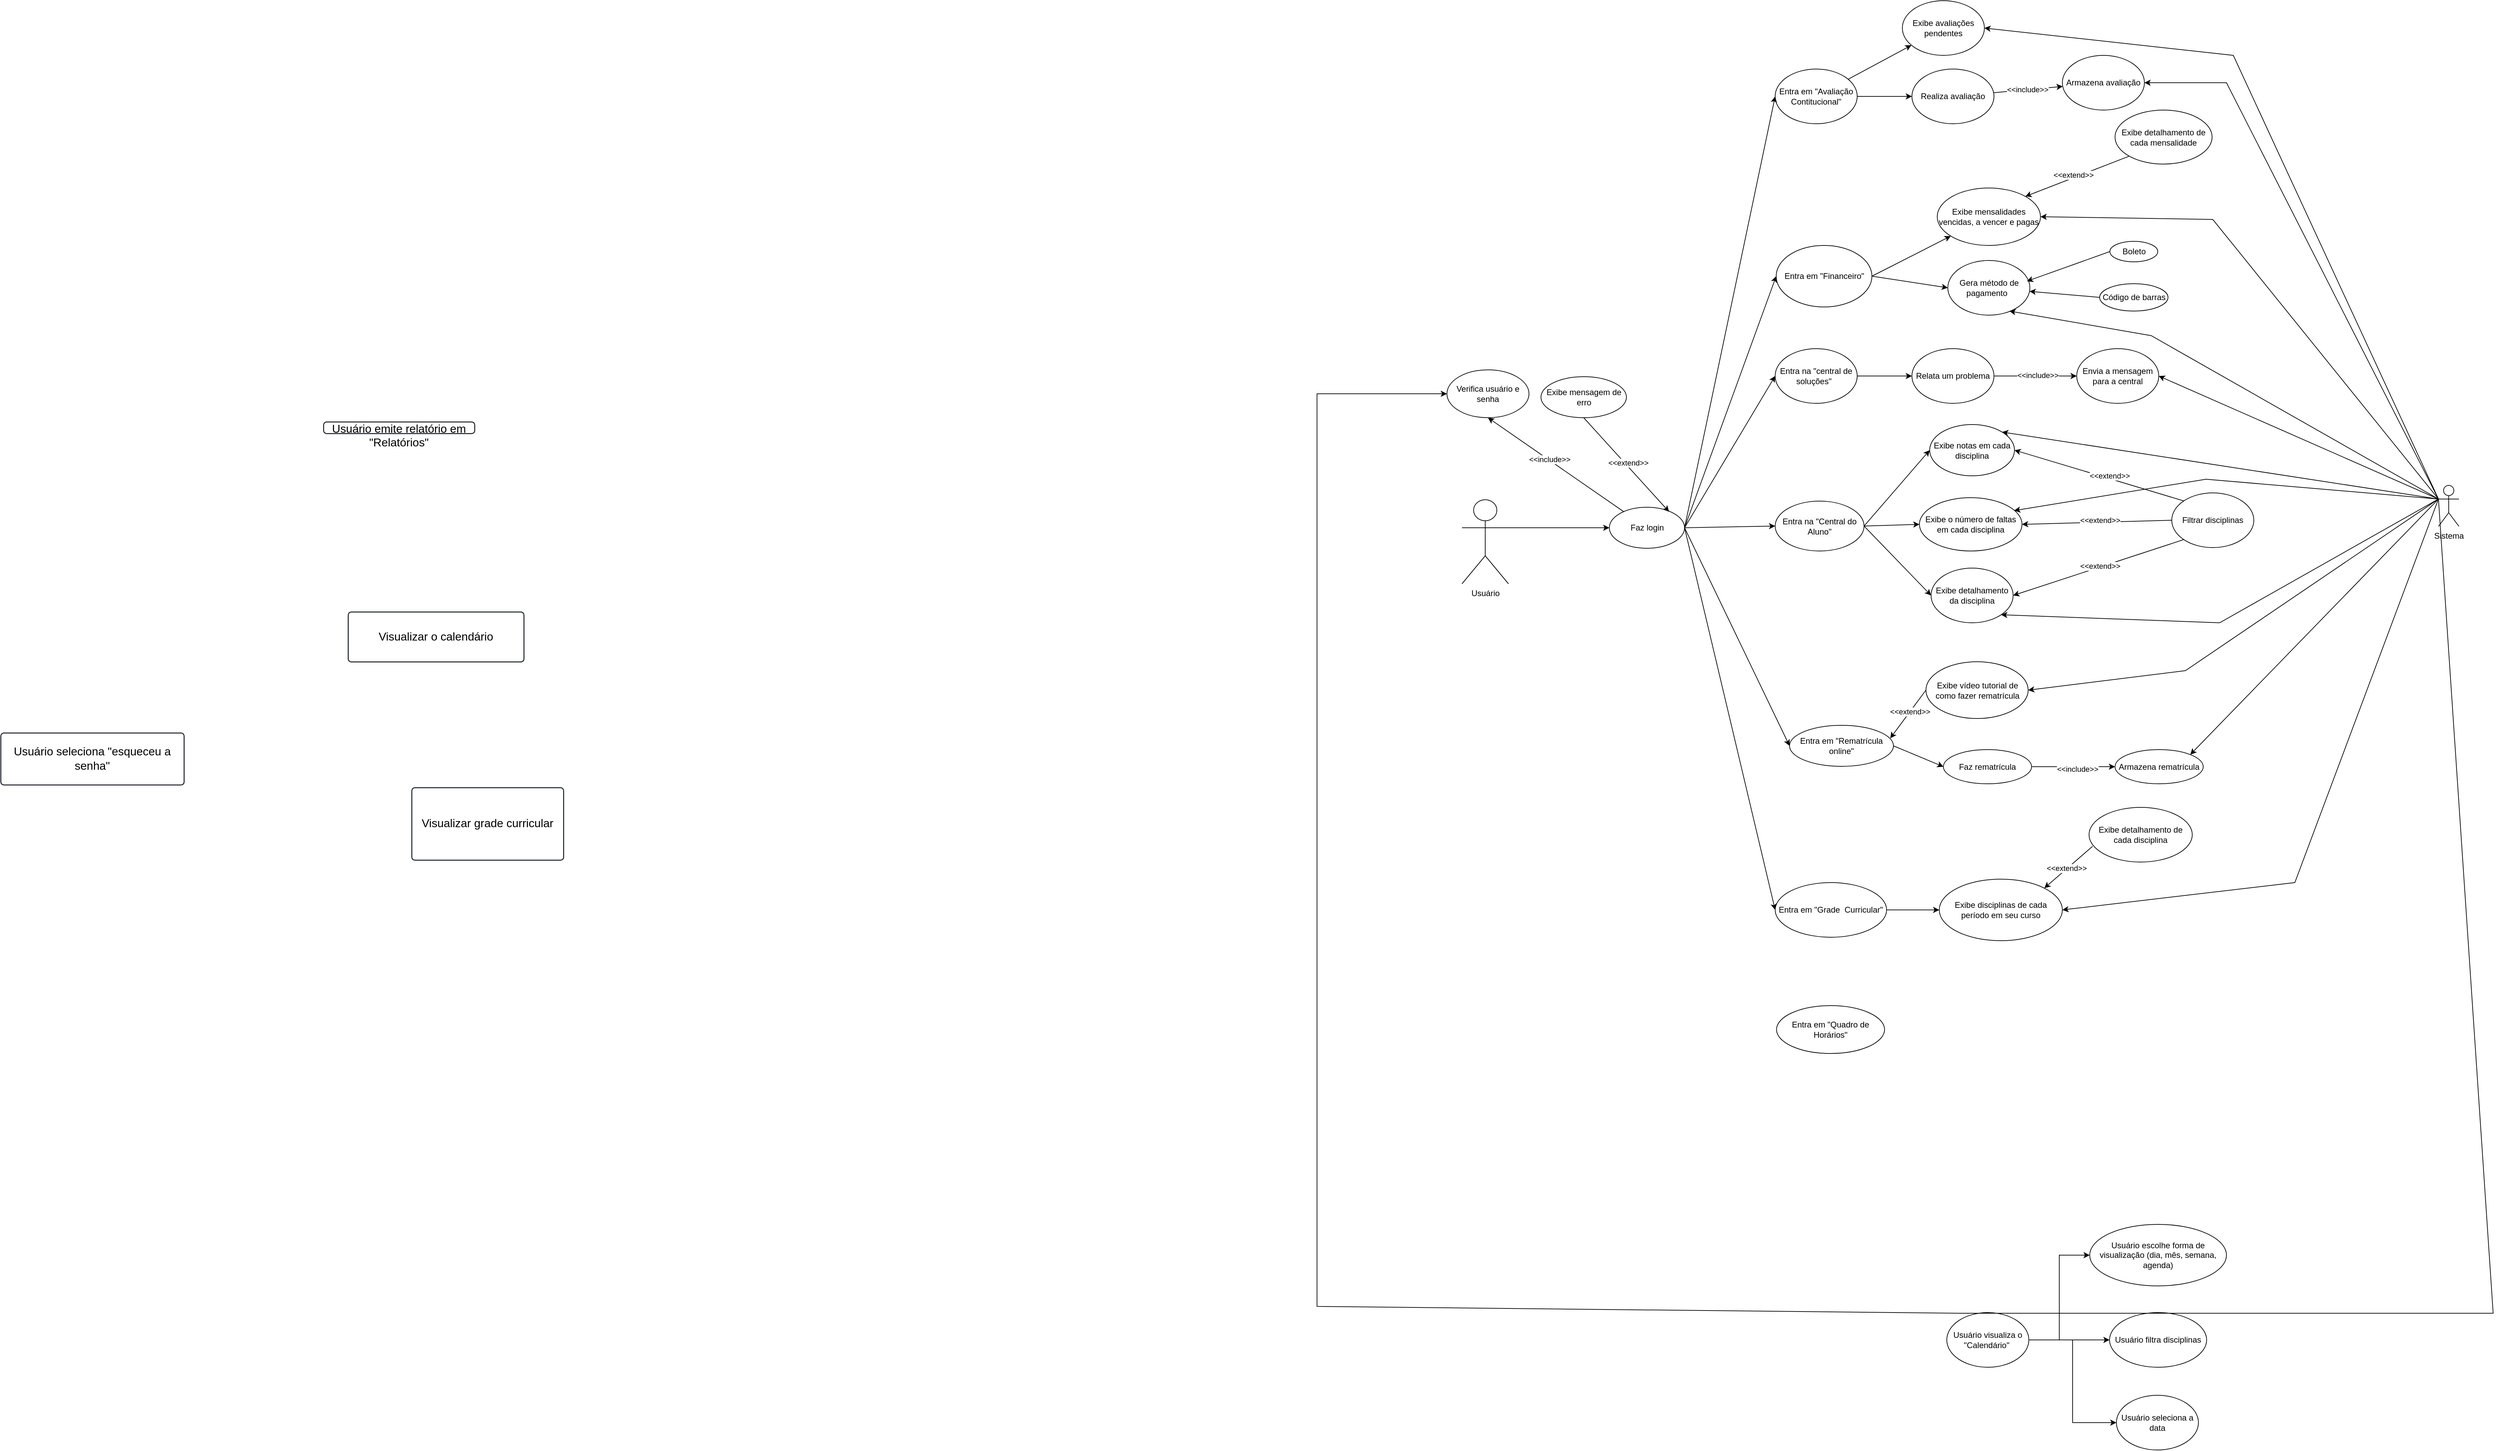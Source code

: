 <mxfile version="24.7.17">
  <diagram name="Página-1" id="IIgTtOmfX2RyDvhCvTBE">
    <mxGraphModel dx="1318" dy="1869" grid="1" gridSize="10" guides="1" tooltips="1" connect="1" arrows="1" fold="1" page="1" pageScale="1" pageWidth="827" pageHeight="1169" math="0" shadow="0">
      <root>
        <mxCell id="0" />
        <mxCell id="1" parent="0" />
        <mxCell id="e5OpwMNv2B2QkPRnAw4D-1" value="" style="html=1;overflow=block;blockSpacing=1;whiteSpace=wrap;ellipse;container=1;pointerEvents=0;collapsible=0;recursiveResize=0;fontSize=13;spacing=0;strokeColor=#unset;fillOpacity=0;rounded=1;absoluteArcSize=1;arcSize=9;fillColor=#000000;strokeWidth=NaN;lucidId=Y.~frDhy4yKe;" parent="1" vertex="1">
          <mxGeometry x="1080" y="-67" width="314" height="140" as="geometry" />
        </mxCell>
        <mxCell id="e5OpwMNv2B2QkPRnAw4D-2" value="" style="html=1;overflow=block;blockSpacing=1;whiteSpace=wrap;ellipse;container=1;pointerEvents=0;collapsible=0;recursiveResize=0;fontSize=13;spacing=0;strokeColor=#unset;fillOpacity=0;rounded=1;absoluteArcSize=1;arcSize=9;fillColor=#000000;strokeWidth=NaN;lucidId=Q~~ft_3wy2R-;" parent="1" vertex="1">
          <mxGeometry x="270" y="-23" width="284" height="103" as="geometry" />
        </mxCell>
        <mxCell id="e5OpwMNv2B2QkPRnAw4D-3" value="" style="html=1;overflow=block;blockSpacing=1;whiteSpace=wrap;ellipse;container=1;pointerEvents=0;collapsible=0;recursiveResize=0;fontSize=13;spacing=0;strokeColor=#unset;fillOpacity=0;rounded=1;absoluteArcSize=1;arcSize=9;fillColor=#000000;strokeWidth=NaN;lucidId=Eaag7vFq_rkK;" parent="1" vertex="1">
          <mxGeometry x="240" y="112" width="358" height="141" as="geometry" />
        </mxCell>
        <mxCell id="e5OpwMNv2B2QkPRnAw4D-4" value="" style="html=1;overflow=block;blockSpacing=1;whiteSpace=wrap;ellipse;container=1;pointerEvents=0;collapsible=0;recursiveResize=0;fontSize=13;spacing=0;strokeColor=#unset;fillOpacity=0;rounded=1;absoluteArcSize=1;arcSize=9;fillColor=#000000;strokeWidth=NaN;lucidId=mcageydQGY9z;" parent="1" vertex="1">
          <mxGeometry x="750" y="-68" width="343" height="142" as="geometry" />
        </mxCell>
        <mxCell id="e5OpwMNv2B2QkPRnAw4D-5" value="" style="html=1;overflow=block;blockSpacing=1;whiteSpace=wrap;ellipse;container=1;pointerEvents=0;collapsible=0;recursiveResize=0;fontSize=13;spacing=0;strokeColor=#unset;fillOpacity=0;rounded=1;absoluteArcSize=1;arcSize=9;fillColor=#000000;strokeWidth=NaN;lucidId=ddagG1QzPClm;" parent="1" vertex="1">
          <mxGeometry x="2115" y="154" width="296" height="133" as="geometry" />
        </mxCell>
        <mxCell id="e5OpwMNv2B2QkPRnAw4D-6" value="" style="html=1;overflow=block;blockSpacing=1;whiteSpace=wrap;ellipse;container=1;pointerEvents=0;collapsible=0;recursiveResize=0;fontSize=13;spacing=0;strokeColor=#unset;fillOpacity=0;rounded=1;absoluteArcSize=1;arcSize=9;fillColor=#000000;strokeWidth=NaN;lucidId=NdagpB1rLRM-;" parent="1" vertex="1">
          <mxGeometry x="2385" y="336" width="341" height="143" as="geometry" />
        </mxCell>
        <mxCell id="e5OpwMNv2B2QkPRnAw4D-7" value="" style="html=1;overflow=block;blockSpacing=1;whiteSpace=wrap;ellipse;container=1;pointerEvents=0;collapsible=0;recursiveResize=0;fontSize=13;spacing=0;strokeColor=#unset;fillOpacity=0;rounded=1;absoluteArcSize=1;arcSize=9;fillColor=#000000;strokeWidth=NaN;lucidId=jeagK1TZLon7;" parent="1" vertex="1">
          <mxGeometry x="3121" y="754" width="289" height="143" as="geometry" />
        </mxCell>
        <mxCell id="e5OpwMNv2B2QkPRnAw4D-8" value="" style="html=1;overflow=block;blockSpacing=1;whiteSpace=wrap;ellipse;container=1;pointerEvents=0;collapsible=0;recursiveResize=0;fontSize=13;spacing=0;strokeColor=#unset;fillOpacity=0;rounded=1;absoluteArcSize=1;arcSize=9;fillColor=#000000;strokeWidth=NaN;lucidId=RfagXSF.b_IG;" parent="1" vertex="1">
          <mxGeometry x="3355" y="-370" width="399" height="346" as="geometry" />
        </mxCell>
        <mxCell id="pFzV8TrJ0-phds0PxiRI-44" value="Envia a mensagem para a central" style="ellipse;whiteSpace=wrap;html=1;" vertex="1" parent="e5OpwMNv2B2QkPRnAw4D-8">
          <mxGeometry x="-34" y="-21" width="120" height="80" as="geometry" />
        </mxCell>
        <mxCell id="e5OpwMNv2B2QkPRnAw4D-9" value="" style="html=1;overflow=block;blockSpacing=1;whiteSpace=wrap;ellipse;container=1;pointerEvents=0;collapsible=0;recursiveResize=0;fontSize=13;spacing=0;strokeColor=#unset;fillOpacity=0;rounded=1;absoluteArcSize=1;arcSize=9;fillColor=#000000;strokeWidth=NaN;lucidId=-nagajI_LvL3;" parent="1" vertex="1">
          <mxGeometry x="2901" y="-444" width="299" height="523" as="geometry" />
        </mxCell>
        <mxCell id="pFzV8TrJ0-phds0PxiRI-43" value="" style="edgeStyle=none;rounded=0;orthogonalLoop=1;jettySize=auto;html=1;" edge="1" parent="e5OpwMNv2B2QkPRnAw4D-9" source="pFzV8TrJ0-phds0PxiRI-40" target="pFzV8TrJ0-phds0PxiRI-42">
          <mxGeometry relative="1" as="geometry" />
        </mxCell>
        <mxCell id="pFzV8TrJ0-phds0PxiRI-40" value="Entra na &quot;central de soluções&quot;&amp;nbsp;&amp;nbsp;" style="ellipse;whiteSpace=wrap;html=1;" vertex="1" parent="e5OpwMNv2B2QkPRnAw4D-9">
          <mxGeometry x="-21" y="53" width="120" height="80" as="geometry" />
        </mxCell>
        <mxCell id="pFzV8TrJ0-phds0PxiRI-42" value="Relata um problema" style="ellipse;whiteSpace=wrap;html=1;" vertex="1" parent="e5OpwMNv2B2QkPRnAw4D-9">
          <mxGeometry x="179" y="53" width="120" height="80" as="geometry" />
        </mxCell>
        <mxCell id="e5OpwMNv2B2QkPRnAw4D-10" value="" style="html=1;overflow=block;blockSpacing=1;whiteSpace=wrap;ellipse;container=1;pointerEvents=0;collapsible=0;recursiveResize=0;fontSize=13;spacing=0;strokeColor=#unset;fillOpacity=0;rounded=1;absoluteArcSize=1;arcSize=9;fillColor=#000000;strokeWidth=NaN;lucidId=WpagX4FR4gD3;" parent="1" vertex="1">
          <mxGeometry x="2891" y="-609" width="563.5" height="698" as="geometry" />
        </mxCell>
        <mxCell id="pFzV8TrJ0-phds0PxiRI-28" value="Exibe detalhamento da disciplina" style="ellipse;whiteSpace=wrap;html=1;" vertex="1" parent="e5OpwMNv2B2QkPRnAw4D-10">
          <mxGeometry x="217" y="539" width="120" height="80" as="geometry" />
        </mxCell>
        <mxCell id="pFzV8TrJ0-phds0PxiRI-20" value="&lt;span style=&quot;color: rgb(0, 0, 0); font-family: Helvetica; font-style: normal; font-variant-ligatures: normal; font-variant-caps: normal; font-weight: 400; letter-spacing: normal; orphans: 2; text-align: center; text-indent: 0px; text-transform: none; widows: 2; word-spacing: 0px; -webkit-text-stroke-width: 0px; white-space: normal; background-color: rgb(251, 251, 251); text-decoration-thickness: initial; text-decoration-style: initial; text-decoration-color: initial; float: none; display: inline !important;&quot;&gt;&lt;font style=&quot;font-size: 12px;&quot;&gt;Exibe notas em cada disciplina&lt;/font&gt;&lt;/span&gt;" style="ellipse;whiteSpace=wrap;html=1;" vertex="1" parent="e5OpwMNv2B2QkPRnAw4D-10">
          <mxGeometry x="215" y="329" width="124" height="75" as="geometry" />
        </mxCell>
        <mxCell id="pFzV8TrJ0-phds0PxiRI-55" value="" style="edgeStyle=none;rounded=0;orthogonalLoop=1;jettySize=auto;html=1;exitX=1;exitY=0.5;exitDx=0;exitDy=0;" edge="1" parent="e5OpwMNv2B2QkPRnAw4D-10" source="pFzV8TrJ0-phds0PxiRI-52" target="pFzV8TrJ0-phds0PxiRI-54">
          <mxGeometry relative="1" as="geometry" />
        </mxCell>
        <mxCell id="pFzV8TrJ0-phds0PxiRI-78" style="edgeStyle=none;rounded=0;orthogonalLoop=1;jettySize=auto;html=1;exitX=1;exitY=0.5;exitDx=0;exitDy=0;entryX=0;entryY=0.5;entryDx=0;entryDy=0;" edge="1" parent="e5OpwMNv2B2QkPRnAw4D-10" source="pFzV8TrJ0-phds0PxiRI-52" target="pFzV8TrJ0-phds0PxiRI-62">
          <mxGeometry relative="1" as="geometry" />
        </mxCell>
        <mxCell id="pFzV8TrJ0-phds0PxiRI-52" value="Entra em &quot;Financeiro&quot;" style="ellipse;whiteSpace=wrap;html=1;" vertex="1" parent="e5OpwMNv2B2QkPRnAw4D-10">
          <mxGeometry x="-9.5" y="67" width="140" height="90" as="geometry" />
        </mxCell>
        <mxCell id="pFzV8TrJ0-phds0PxiRI-54" value="&lt;font style=&quot;font-size: 12px;&quot;&gt;Exibe mensalidades vencidas, a vencer e pagas&lt;/font&gt;" style="ellipse;whiteSpace=wrap;html=1;" vertex="1" parent="e5OpwMNv2B2QkPRnAw4D-10">
          <mxGeometry x="226" y="-17" width="151" height="84" as="geometry" />
        </mxCell>
        <mxCell id="pFzV8TrJ0-phds0PxiRI-62" value="Gera método de pagamento&amp;nbsp;&amp;nbsp;" style="ellipse;whiteSpace=wrap;html=1;" vertex="1" parent="e5OpwMNv2B2QkPRnAw4D-10">
          <mxGeometry x="241.5" y="89" width="120" height="80" as="geometry" />
        </mxCell>
        <mxCell id="pFzV8TrJ0-phds0PxiRI-66" value="Boleto" style="ellipse;whiteSpace=wrap;html=1;" vertex="1" parent="e5OpwMNv2B2QkPRnAw4D-10">
          <mxGeometry x="478.5" y="61" width="70" height="30" as="geometry" />
        </mxCell>
        <mxCell id="pFzV8TrJ0-phds0PxiRI-67" value="Código de barras" style="ellipse;whiteSpace=wrap;html=1;" vertex="1" parent="e5OpwMNv2B2QkPRnAw4D-10">
          <mxGeometry x="463.5" y="123" width="100" height="40" as="geometry" />
        </mxCell>
        <mxCell id="pFzV8TrJ0-phds0PxiRI-68" style="edgeStyle=none;rounded=0;orthogonalLoop=1;jettySize=auto;html=1;exitX=0;exitY=0.5;exitDx=0;exitDy=0;entryX=0.964;entryY=0.379;entryDx=0;entryDy=0;entryPerimeter=0;" edge="1" parent="e5OpwMNv2B2QkPRnAw4D-10" source="pFzV8TrJ0-phds0PxiRI-66" target="pFzV8TrJ0-phds0PxiRI-62">
          <mxGeometry relative="1" as="geometry" />
        </mxCell>
        <mxCell id="pFzV8TrJ0-phds0PxiRI-70" style="edgeStyle=none;rounded=0;orthogonalLoop=1;jettySize=auto;html=1;exitX=0;exitY=0.5;exitDx=0;exitDy=0;" edge="1" parent="e5OpwMNv2B2QkPRnAw4D-10" source="pFzV8TrJ0-phds0PxiRI-67" target="pFzV8TrJ0-phds0PxiRI-62">
          <mxGeometry relative="1" as="geometry" />
        </mxCell>
        <mxCell id="e5OpwMNv2B2QkPRnAw4D-11" value="" style="html=1;overflow=block;blockSpacing=1;whiteSpace=wrap;ellipse;container=1;pointerEvents=0;collapsible=0;recursiveResize=0;fontSize=13;spacing=0;strokeColor=#unset;fillOpacity=0;rounded=1;absoluteArcSize=1;arcSize=9;fillColor=#000000;strokeWidth=NaN;lucidId=PqagYd1Hs4T0;" parent="1" vertex="1">
          <mxGeometry x="2116" y="-615" width="294" height="116" as="geometry" />
        </mxCell>
        <mxCell id="e5OpwMNv2B2QkPRnAw4D-12" value="" style="html=1;overflow=block;blockSpacing=1;whiteSpace=wrap;ellipse;container=1;pointerEvents=0;collapsible=0;recursiveResize=0;fontSize=13;spacing=0;strokeColor=#unset;fillOpacity=0;rounded=1;absoluteArcSize=1;arcSize=9;fillColor=#000000;strokeWidth=NaN;lucidId=uragK32LG8al;" parent="1" vertex="1">
          <mxGeometry x="720" y="-338" width="294" height="133" as="geometry" />
        </mxCell>
        <mxCell id="e5OpwMNv2B2QkPRnAw4D-15" value="" style="html=1;overflow=block;blockSpacing=1;whiteSpace=wrap;ellipse;container=1;pointerEvents=0;collapsible=0;recursiveResize=0;fontSize=13;spacing=0;strokeColor=#unset;fillOpacity=0;rounded=1;absoluteArcSize=1;arcSize=9;fillColor=#000000;strokeWidth=NaN;lucidId=ROag3yyd6gWR;" parent="1" vertex="1">
          <mxGeometry x="3475" y="-626" width="240" height="128" as="geometry" />
        </mxCell>
        <mxCell id="e5OpwMNv2B2QkPRnAw4D-17" value="" style="html=1;overflow=block;blockSpacing=1;whiteSpace=wrap;ellipse;container=1;pointerEvents=0;collapsible=0;recursiveResize=0;fontSize=13;spacing=0;strokeColor=#unset;fillOpacity=0;rounded=1;absoluteArcSize=1;arcSize=9;fillColor=#000000;strokeWidth=NaN;lucidId=KSagWHLwqx-Q;" parent="1" vertex="1">
          <mxGeometry x="4099" y="-630" width="296" height="132" as="geometry" />
        </mxCell>
        <mxCell id="e5OpwMNv2B2QkPRnAw4D-18" value="" style="html=1;overflow=block;blockSpacing=1;whiteSpace=wrap;ellipse;container=1;pointerEvents=0;collapsible=0;recursiveResize=0;fontSize=13;spacing=0;strokeColor=#unset;fillOpacity=0;rounded=1;absoluteArcSize=1;arcSize=9;fillColor=#000000;strokeWidth=NaN;lucidId=S.agqyD3YTH9;" parent="1" vertex="1">
          <mxGeometry x="4179" y="-159" width="432" height="250" as="geometry" />
        </mxCell>
        <mxCell id="e5OpwMNv2B2QkPRnAw4D-19" value="" style="html=1;overflow=block;blockSpacing=1;whiteSpace=wrap;ellipse;container=1;pointerEvents=0;collapsible=0;recursiveResize=0;fontSize=13;spacing=0;strokeColor=#unset;fillOpacity=0;rounded=1;absoluteArcSize=1;arcSize=9;fillColor=#000000;strokeWidth=NaN;lucidId=fabg-TmvuDj1;" parent="1" vertex="1">
          <mxGeometry x="2901" y="-217" width="450" height="153" as="geometry" />
        </mxCell>
        <mxCell id="pFzV8TrJ0-phds0PxiRI-21" value="&lt;span style=&quot;color: rgb(0, 0, 0); font-family: Helvetica; font-style: normal; font-variant-ligatures: normal; font-variant-caps: normal; font-weight: 400; letter-spacing: normal; orphans: 2; text-align: center; text-indent: 0px; text-transform: none; widows: 2; word-spacing: 0px; -webkit-text-stroke-width: 0px; white-space: normal; background-color: rgb(251, 251, 251); text-decoration-thickness: initial; text-decoration-style: initial; text-decoration-color: initial; float: none; display: inline !important;&quot;&gt;&lt;font style=&quot;font-size: 12px;&quot;&gt;Exibe o número de faltas em cada disciplina&lt;/font&gt;&lt;/span&gt;" style="ellipse;whiteSpace=wrap;html=1;" vertex="1" parent="e5OpwMNv2B2QkPRnAw4D-19">
          <mxGeometry x="190" y="44" width="150" height="78" as="geometry" />
        </mxCell>
        <mxCell id="e5OpwMNv2B2QkPRnAw4D-29" value="Usuário seleciona &quot;esqueceu a senha&quot;" style="html=1;overflow=block;blockSpacing=1;whiteSpace=wrap;fontSize=16.7;spacing=0;strokeColor=#282c33;strokeOpacity=100;fillOpacity=100;rounded=1;absoluteArcSize=1;arcSize=9;fillColor=#ffffff;strokeWidth=1.5;lucidId=Gaag.V0q0CBY;" parent="1" vertex="1">
          <mxGeometry x="285" y="171" width="268" height="76" as="geometry" />
        </mxCell>
        <mxCell id="e5OpwMNv2B2QkPRnAw4D-30" value="Visualizar o calendário" style="html=1;overflow=block;blockSpacing=1;whiteSpace=wrap;fontSize=16.7;spacing=0;strokeColor=#282c33;strokeOpacity=100;fillOpacity=100;rounded=1;absoluteArcSize=1;arcSize=9;fillColor=#ffffff;strokeWidth=1.5;lucidId=ncag5nSuH~FQ;" parent="1" vertex="1">
          <mxGeometry x="793" y="-6" width="257" height="73" as="geometry" />
        </mxCell>
        <mxCell id="e5OpwMNv2B2QkPRnAw4D-31" value="Visualizar grade curricular" style="html=1;overflow=block;blockSpacing=1;whiteSpace=wrap;fontSize=16.7;spacing=0;strokeColor=#282c33;strokeOpacity=100;fillOpacity=100;rounded=1;absoluteArcSize=1;arcSize=9;fillColor=#ffffff;strokeWidth=1.5;lucidId=edagFw2vyw.m;" parent="1" vertex="1">
          <mxGeometry x="886" y="251" width="222" height="106" as="geometry" />
        </mxCell>
        <mxCell id="e5OpwMNv2B2QkPRnAw4D-41" value="Usuário emite relatório em &quot;Relatórios&quot;" style="html=1;overflow=block;blockSpacing=1;whiteSpace=wrap;fontSize=16.7;spacing=0;strokeColor=#282c33;strokeOpacity=100;fillOpacity=100;rounded=1;absoluteArcSize=1;arcSize=9;fillColor=#ffffff;strokeWidth=1.5;lucidId=wragig0bG9mm;" parent="1" vertex="1">
          <mxGeometry x="757" y="-284" width="221" height="17" as="geometry" />
        </mxCell>
        <mxCell id="pFzV8TrJ0-phds0PxiRI-87" style="edgeStyle=none;rounded=0;orthogonalLoop=1;jettySize=auto;html=1;exitX=0;exitY=0.5;exitDx=0;exitDy=0;entryX=0.969;entryY=0.316;entryDx=0;entryDy=0;entryPerimeter=0;" edge="1" parent="1" source="e5OpwMNv2B2QkPRnAw4D-50" target="pFzV8TrJ0-phds0PxiRI-88">
          <mxGeometry relative="1" as="geometry">
            <mxPoint x="3000" y="194.5" as="targetPoint" />
          </mxGeometry>
        </mxCell>
        <mxCell id="pFzV8TrJ0-phds0PxiRI-90" value="&amp;lt;&amp;lt;extend&amp;gt;&amp;gt;" style="edgeLabel;html=1;align=center;verticalAlign=middle;resizable=0;points=[];" vertex="1" connectable="0" parent="pFzV8TrJ0-phds0PxiRI-87">
          <mxGeometry x="-0.1" relative="1" as="geometry">
            <mxPoint as="offset" />
          </mxGeometry>
        </mxCell>
        <mxCell id="e5OpwMNv2B2QkPRnAw4D-50" value="Exibe vídeo tutorial de como fazer rematrícula" style="ellipse;whiteSpace=wrap;html=1;" parent="1" vertex="1">
          <mxGeometry x="3100.5" y="67" width="149.5" height="83" as="geometry" />
        </mxCell>
        <mxCell id="pFzV8TrJ0-phds0PxiRI-94" value="" style="edgeStyle=none;rounded=0;orthogonalLoop=1;jettySize=auto;html=1;" edge="1" parent="1" source="e5OpwMNv2B2QkPRnAw4D-51" target="pFzV8TrJ0-phds0PxiRI-93">
          <mxGeometry relative="1" as="geometry" />
        </mxCell>
        <mxCell id="pFzV8TrJ0-phds0PxiRI-95" value="&amp;lt;&amp;lt;include&amp;gt;&amp;gt;" style="edgeLabel;html=1;align=center;verticalAlign=middle;resizable=0;points=[];" vertex="1" connectable="0" parent="pFzV8TrJ0-phds0PxiRI-94">
          <mxGeometry x="0.092" y="-3" relative="1" as="geometry">
            <mxPoint as="offset" />
          </mxGeometry>
        </mxCell>
        <mxCell id="e5OpwMNv2B2QkPRnAw4D-51" value="Faz rematrícula" style="ellipse;whiteSpace=wrap;html=1;" parent="1" vertex="1">
          <mxGeometry x="3126" y="195.5" width="129" height="50" as="geometry" />
        </mxCell>
        <mxCell id="pFzV8TrJ0-phds0PxiRI-2" style="edgeStyle=orthogonalEdgeStyle;rounded=0;orthogonalLoop=1;jettySize=auto;html=1;exitX=1;exitY=0.333;exitDx=0;exitDy=0;exitPerimeter=0;entryX=0;entryY=0.5;entryDx=0;entryDy=0;" edge="1" parent="1" source="e5OpwMNv2B2QkPRnAw4D-53" target="Pc4sicpr5zxXTXYjzxv1-1">
          <mxGeometry relative="1" as="geometry" />
        </mxCell>
        <mxCell id="e5OpwMNv2B2QkPRnAw4D-53" value="Usuário" style="shape=umlActor;verticalLabelPosition=bottom;verticalAlign=top;html=1;outlineConnect=0;" parent="1" vertex="1">
          <mxGeometry x="2422" y="-170" width="68" height="123" as="geometry" />
        </mxCell>
        <mxCell id="e5OpwMNv2B2QkPRnAw4D-54" style="edgeStyle=orthogonalEdgeStyle;rounded=0;orthogonalLoop=1;jettySize=auto;html=1;exitX=1;exitY=0.5;exitDx=0;exitDy=0;entryX=0;entryY=0.5;entryDx=0;entryDy=0;" parent="1" source="e5OpwMNv2B2QkPRnAw4D-57" target="e5OpwMNv2B2QkPRnAw4D-58" edge="1">
          <mxGeometry relative="1" as="geometry" />
        </mxCell>
        <mxCell id="e5OpwMNv2B2QkPRnAw4D-55" style="edgeStyle=orthogonalEdgeStyle;rounded=0;orthogonalLoop=1;jettySize=auto;html=1;exitX=1;exitY=0.5;exitDx=0;exitDy=0;entryX=0;entryY=0.5;entryDx=0;entryDy=0;" parent="1" source="e5OpwMNv2B2QkPRnAw4D-57" target="e5OpwMNv2B2QkPRnAw4D-59" edge="1">
          <mxGeometry relative="1" as="geometry" />
        </mxCell>
        <mxCell id="e5OpwMNv2B2QkPRnAw4D-56" style="edgeStyle=orthogonalEdgeStyle;rounded=0;orthogonalLoop=1;jettySize=auto;html=1;exitX=1;exitY=0.5;exitDx=0;exitDy=0;entryX=0;entryY=0.5;entryDx=0;entryDy=0;" parent="1" source="e5OpwMNv2B2QkPRnAw4D-57" target="e5OpwMNv2B2QkPRnAw4D-60" edge="1">
          <mxGeometry relative="1" as="geometry" />
        </mxCell>
        <mxCell id="e5OpwMNv2B2QkPRnAw4D-57" value="Usuário visualiza o &quot;Calendário&quot;&amp;nbsp;" style="ellipse;whiteSpace=wrap;html=1;" parent="1" vertex="1">
          <mxGeometry x="3131" y="1019" width="120" height="80" as="geometry" />
        </mxCell>
        <mxCell id="e5OpwMNv2B2QkPRnAw4D-58" value="Usuário filtra disciplinas" style="ellipse;whiteSpace=wrap;html=1;" parent="1" vertex="1">
          <mxGeometry x="3369" y="1019" width="142" height="80" as="geometry" />
        </mxCell>
        <mxCell id="e5OpwMNv2B2QkPRnAw4D-59" value="Usuário seleciona a data" style="ellipse;whiteSpace=wrap;html=1;" parent="1" vertex="1">
          <mxGeometry x="3379" y="1140" width="120" height="80" as="geometry" />
        </mxCell>
        <mxCell id="e5OpwMNv2B2QkPRnAw4D-60" value="Usuário escolhe forma de visualização (dia, mês, semana, agenda)" style="ellipse;whiteSpace=wrap;html=1;" parent="1" vertex="1">
          <mxGeometry x="3340" y="890" width="200" height="90" as="geometry" />
        </mxCell>
        <mxCell id="e5OpwMNv2B2QkPRnAw4D-62" value="" style="html=1;overflow=block;blockSpacing=1;whiteSpace=wrap;ellipse;container=1;pointerEvents=0;collapsible=0;recursiveResize=0;fontSize=13;spacing=0;strokeColor=#unset;fillOpacity=0;rounded=1;absoluteArcSize=1;arcSize=9;fillColor=#000000;strokeWidth=NaN;lucidId=V_agjKaJFIL0;" parent="1" vertex="1">
          <mxGeometry x="4150" y="-335" width="285" height="122" as="geometry" />
        </mxCell>
        <mxCell id="e5OpwMNv2B2QkPRnAw4D-65" value="" style="html=1;overflow=block;blockSpacing=1;whiteSpace=wrap;ellipse;container=1;pointerEvents=0;collapsible=0;recursiveResize=0;fontSize=13;spacing=0;strokeColor=#unset;fillOpacity=0;rounded=1;absoluteArcSize=1;arcSize=9;fillColor=#000000;strokeWidth=NaN;lucidId=YeagIgFy~XO2;" parent="1" vertex="1">
          <mxGeometry x="3484" y="-184" width="352" height="177" as="geometry" />
        </mxCell>
        <mxCell id="pFzV8TrJ0-phds0PxiRI-27" value="Filtrar disciplinas" style="ellipse;whiteSpace=wrap;html=1;" vertex="1" parent="e5OpwMNv2B2QkPRnAw4D-65">
          <mxGeometry x="-24" y="4" width="120" height="80" as="geometry" />
        </mxCell>
        <mxCell id="pFzV8TrJ0-phds0PxiRI-98" style="edgeStyle=none;rounded=0;orthogonalLoop=1;jettySize=auto;html=1;exitX=1;exitY=0.5;exitDx=0;exitDy=0;entryX=0;entryY=0.5;entryDx=0;entryDy=0;" edge="1" parent="1" source="e5OpwMNv2B2QkPRnAw4D-76" target="e5OpwMNv2B2QkPRnAw4D-77">
          <mxGeometry relative="1" as="geometry" />
        </mxCell>
        <mxCell id="e5OpwMNv2B2QkPRnAw4D-76" value="&lt;font style=&quot;font-size: 12px;&quot;&gt;Entra em &quot;Grade&amp;nbsp; Curricular&quot;&lt;/font&gt;" style="ellipse;whiteSpace=wrap;html=1;" parent="1" vertex="1">
          <mxGeometry x="2880" y="390" width="163" height="80" as="geometry" />
        </mxCell>
        <mxCell id="e5OpwMNv2B2QkPRnAw4D-77" value="Exibe disciplinas de cada período em seu curso" style="ellipse;whiteSpace=wrap;html=1;" parent="1" vertex="1">
          <mxGeometry x="3120" y="385" width="180" height="90" as="geometry" />
        </mxCell>
        <mxCell id="pFzV8TrJ0-phds0PxiRI-99" style="edgeStyle=none;rounded=0;orthogonalLoop=1;jettySize=auto;html=1;exitX=0.035;exitY=0.711;exitDx=0;exitDy=0;entryX=1;entryY=0;entryDx=0;entryDy=0;exitPerimeter=0;" edge="1" parent="1" source="e5OpwMNv2B2QkPRnAw4D-78" target="e5OpwMNv2B2QkPRnAw4D-77">
          <mxGeometry relative="1" as="geometry" />
        </mxCell>
        <mxCell id="pFzV8TrJ0-phds0PxiRI-100" value="&amp;lt;&amp;lt;extend&amp;gt;&amp;gt;" style="edgeLabel;html=1;align=center;verticalAlign=middle;resizable=0;points=[];" vertex="1" connectable="0" parent="pFzV8TrJ0-phds0PxiRI-99">
          <mxGeometry x="0.078" y="-1" relative="1" as="geometry">
            <mxPoint as="offset" />
          </mxGeometry>
        </mxCell>
        <mxCell id="e5OpwMNv2B2QkPRnAw4D-78" value="Exibe detalhamento de cada disciplina" style="ellipse;whiteSpace=wrap;html=1;" parent="1" vertex="1">
          <mxGeometry x="3339" y="280" width="151" height="80" as="geometry" />
        </mxCell>
        <mxCell id="pFzV8TrJ0-phds0PxiRI-6" style="rounded=0;orthogonalLoop=1;jettySize=auto;html=1;entryX=0.5;entryY=1;entryDx=0;entryDy=0;" edge="1" parent="1" source="Pc4sicpr5zxXTXYjzxv1-1" target="pFzV8TrJ0-phds0PxiRI-3">
          <mxGeometry relative="1" as="geometry" />
        </mxCell>
        <mxCell id="pFzV8TrJ0-phds0PxiRI-8" value="&amp;lt;&amp;lt;include&amp;gt;&amp;gt;" style="edgeLabel;html=1;align=center;verticalAlign=middle;resizable=0;points=[];" vertex="1" connectable="0" parent="pFzV8TrJ0-phds0PxiRI-6">
          <mxGeometry x="0.097" y="-1" relative="1" as="geometry">
            <mxPoint as="offset" />
          </mxGeometry>
        </mxCell>
        <mxCell id="pFzV8TrJ0-phds0PxiRI-19" style="edgeStyle=none;rounded=0;orthogonalLoop=1;jettySize=auto;html=1;exitX=1;exitY=0.5;exitDx=0;exitDy=0;entryX=0;entryY=0.5;entryDx=0;entryDy=0;" edge="1" parent="1" source="Pc4sicpr5zxXTXYjzxv1-1" target="pFzV8TrJ0-phds0PxiRI-17">
          <mxGeometry relative="1" as="geometry" />
        </mxCell>
        <mxCell id="pFzV8TrJ0-phds0PxiRI-41" style="edgeStyle=none;rounded=0;orthogonalLoop=1;jettySize=auto;html=1;exitX=1;exitY=0.5;exitDx=0;exitDy=0;entryX=0;entryY=0.5;entryDx=0;entryDy=0;" edge="1" parent="1" source="Pc4sicpr5zxXTXYjzxv1-1" target="pFzV8TrJ0-phds0PxiRI-40">
          <mxGeometry relative="1" as="geometry" />
        </mxCell>
        <mxCell id="pFzV8TrJ0-phds0PxiRI-53" style="edgeStyle=none;rounded=0;orthogonalLoop=1;jettySize=auto;html=1;exitX=1;exitY=0.5;exitDx=0;exitDy=0;entryX=0;entryY=0.5;entryDx=0;entryDy=0;" edge="1" parent="1" source="Pc4sicpr5zxXTXYjzxv1-1" target="pFzV8TrJ0-phds0PxiRI-52">
          <mxGeometry relative="1" as="geometry" />
        </mxCell>
        <mxCell id="pFzV8TrJ0-phds0PxiRI-92" style="edgeStyle=none;rounded=0;orthogonalLoop=1;jettySize=auto;html=1;exitX=1;exitY=0.5;exitDx=0;exitDy=0;entryX=0;entryY=0.5;entryDx=0;entryDy=0;" edge="1" parent="1" source="Pc4sicpr5zxXTXYjzxv1-1" target="pFzV8TrJ0-phds0PxiRI-88">
          <mxGeometry relative="1" as="geometry" />
        </mxCell>
        <mxCell id="pFzV8TrJ0-phds0PxiRI-102" style="edgeStyle=none;rounded=0;orthogonalLoop=1;jettySize=auto;html=1;exitX=1;exitY=0.5;exitDx=0;exitDy=0;entryX=0;entryY=0.5;entryDx=0;entryDy=0;" edge="1" parent="1" source="Pc4sicpr5zxXTXYjzxv1-1" target="e5OpwMNv2B2QkPRnAw4D-76">
          <mxGeometry relative="1" as="geometry" />
        </mxCell>
        <mxCell id="Pc4sicpr5zxXTXYjzxv1-1" value="Faz login" style="ellipse;whiteSpace=wrap;html=1;" parent="1" vertex="1">
          <mxGeometry x="2637.5" y="-159" width="110" height="60" as="geometry" />
        </mxCell>
        <mxCell id="pFzV8TrJ0-phds0PxiRI-3" value="Verifica usuário e senha" style="ellipse;whiteSpace=wrap;html=1;" vertex="1" parent="1">
          <mxGeometry x="2400" y="-360" width="120" height="70" as="geometry" />
        </mxCell>
        <mxCell id="pFzV8TrJ0-phds0PxiRI-11" value="Exibe mensagem de erro" style="ellipse;whiteSpace=wrap;html=1;" vertex="1" parent="1">
          <mxGeometry x="2537.5" y="-350" width="125" height="60" as="geometry" />
        </mxCell>
        <mxCell id="pFzV8TrJ0-phds0PxiRI-14" style="edgeStyle=none;rounded=0;orthogonalLoop=1;jettySize=auto;html=1;exitX=0.5;exitY=1;exitDx=0;exitDy=0;entryX=0.794;entryY=0.11;entryDx=0;entryDy=0;entryPerimeter=0;" edge="1" parent="1" source="pFzV8TrJ0-phds0PxiRI-11" target="Pc4sicpr5zxXTXYjzxv1-1">
          <mxGeometry relative="1" as="geometry" />
        </mxCell>
        <mxCell id="pFzV8TrJ0-phds0PxiRI-15" value="&amp;lt;&amp;lt;extend&amp;gt;&amp;gt;" style="edgeLabel;html=1;align=center;verticalAlign=middle;resizable=0;points=[];" vertex="1" connectable="0" parent="pFzV8TrJ0-phds0PxiRI-14">
          <mxGeometry x="-0.011" y="4" relative="1" as="geometry">
            <mxPoint as="offset" />
          </mxGeometry>
        </mxCell>
        <mxCell id="pFzV8TrJ0-phds0PxiRI-26" style="edgeStyle=none;rounded=0;orthogonalLoop=1;jettySize=auto;html=1;exitX=1;exitY=0.5;exitDx=0;exitDy=0;entryX=0;entryY=0.5;entryDx=0;entryDy=0;" edge="1" parent="1" source="pFzV8TrJ0-phds0PxiRI-17" target="pFzV8TrJ0-phds0PxiRI-21">
          <mxGeometry relative="1" as="geometry" />
        </mxCell>
        <mxCell id="pFzV8TrJ0-phds0PxiRI-61" style="edgeStyle=none;rounded=0;orthogonalLoop=1;jettySize=auto;html=1;exitX=1;exitY=0.5;exitDx=0;exitDy=0;entryX=0;entryY=0.5;entryDx=0;entryDy=0;" edge="1" parent="1" source="pFzV8TrJ0-phds0PxiRI-17" target="pFzV8TrJ0-phds0PxiRI-28">
          <mxGeometry relative="1" as="geometry" />
        </mxCell>
        <mxCell id="pFzV8TrJ0-phds0PxiRI-17" value="&lt;span style=&quot;color: rgb(0, 0, 0); font-family: Helvetica; font-style: normal; font-variant-ligatures: normal; font-variant-caps: normal; font-weight: 400; letter-spacing: normal; orphans: 2; text-align: center; text-indent: 0px; text-transform: none; widows: 2; word-spacing: 0px; -webkit-text-stroke-width: 0px; white-space: normal; background-color: rgb(251, 251, 251); text-decoration-thickness: initial; text-decoration-style: initial; text-decoration-color: initial; float: none; display: inline !important;&quot;&gt;&lt;font style=&quot;font-size: 12px;&quot;&gt;Entra na &quot;Central do Aluno&quot;&lt;/font&gt;&lt;/span&gt;" style="ellipse;whiteSpace=wrap;html=1;" vertex="1" parent="1">
          <mxGeometry x="2880" y="-168" width="130" height="73" as="geometry" />
        </mxCell>
        <mxCell id="pFzV8TrJ0-phds0PxiRI-25" style="edgeStyle=none;rounded=0;orthogonalLoop=1;jettySize=auto;html=1;exitX=1;exitY=0.5;exitDx=0;exitDy=0;entryX=0;entryY=0.5;entryDx=0;entryDy=0;" edge="1" parent="1" source="pFzV8TrJ0-phds0PxiRI-17" target="pFzV8TrJ0-phds0PxiRI-20">
          <mxGeometry relative="1" as="geometry" />
        </mxCell>
        <mxCell id="pFzV8TrJ0-phds0PxiRI-30" style="edgeStyle=none;rounded=0;orthogonalLoop=1;jettySize=auto;html=1;exitX=0;exitY=0;exitDx=0;exitDy=0;entryX=1;entryY=0.5;entryDx=0;entryDy=0;" edge="1" parent="1" source="pFzV8TrJ0-phds0PxiRI-27" target="pFzV8TrJ0-phds0PxiRI-20">
          <mxGeometry relative="1" as="geometry" />
        </mxCell>
        <mxCell id="pFzV8TrJ0-phds0PxiRI-31" value="&amp;lt;&amp;lt;extend&amp;gt;&amp;gt;" style="edgeLabel;html=1;align=center;verticalAlign=middle;resizable=0;points=[];" vertex="1" connectable="0" parent="pFzV8TrJ0-phds0PxiRI-30">
          <mxGeometry x="-0.035" y="2" relative="1" as="geometry">
            <mxPoint x="11" y="-3" as="offset" />
          </mxGeometry>
        </mxCell>
        <mxCell id="pFzV8TrJ0-phds0PxiRI-36" style="edgeStyle=none;rounded=0;orthogonalLoop=1;jettySize=auto;html=1;exitX=0;exitY=0.5;exitDx=0;exitDy=0;entryX=1;entryY=0.5;entryDx=0;entryDy=0;" edge="1" parent="1" source="pFzV8TrJ0-phds0PxiRI-27" target="pFzV8TrJ0-phds0PxiRI-21">
          <mxGeometry relative="1" as="geometry" />
        </mxCell>
        <mxCell id="pFzV8TrJ0-phds0PxiRI-37" value="&amp;lt;&amp;lt;extend&amp;gt;&amp;gt;" style="edgeLabel;html=1;align=center;verticalAlign=middle;resizable=0;points=[];" vertex="1" connectable="0" parent="pFzV8TrJ0-phds0PxiRI-36">
          <mxGeometry x="-0.115" y="1" relative="1" as="geometry">
            <mxPoint x="-8" y="-4" as="offset" />
          </mxGeometry>
        </mxCell>
        <mxCell id="pFzV8TrJ0-phds0PxiRI-38" style="edgeStyle=none;rounded=0;orthogonalLoop=1;jettySize=auto;html=1;exitX=0;exitY=1;exitDx=0;exitDy=0;entryX=1;entryY=0.5;entryDx=0;entryDy=0;" edge="1" parent="1" source="pFzV8TrJ0-phds0PxiRI-27" target="pFzV8TrJ0-phds0PxiRI-28">
          <mxGeometry relative="1" as="geometry" />
        </mxCell>
        <mxCell id="pFzV8TrJ0-phds0PxiRI-39" value="&amp;lt;&amp;lt;extend&amp;gt;&amp;gt;" style="edgeLabel;html=1;align=center;verticalAlign=middle;resizable=0;points=[];" vertex="1" connectable="0" parent="pFzV8TrJ0-phds0PxiRI-38">
          <mxGeometry x="-0.024" y="-1" relative="1" as="geometry">
            <mxPoint x="-1" as="offset" />
          </mxGeometry>
        </mxCell>
        <mxCell id="pFzV8TrJ0-phds0PxiRI-45" style="edgeStyle=none;rounded=0;orthogonalLoop=1;jettySize=auto;html=1;exitX=1;exitY=0.5;exitDx=0;exitDy=0;entryX=0;entryY=0.5;entryDx=0;entryDy=0;" edge="1" parent="1" source="pFzV8TrJ0-phds0PxiRI-42" target="pFzV8TrJ0-phds0PxiRI-44">
          <mxGeometry relative="1" as="geometry" />
        </mxCell>
        <mxCell id="pFzV8TrJ0-phds0PxiRI-48" value="&amp;lt;&amp;lt;include&amp;gt;&amp;gt;" style="edgeLabel;html=1;align=center;verticalAlign=middle;resizable=0;points=[];" vertex="1" connectable="0" parent="pFzV8TrJ0-phds0PxiRI-45">
          <mxGeometry x="0.054" y="1" relative="1" as="geometry">
            <mxPoint as="offset" />
          </mxGeometry>
        </mxCell>
        <mxCell id="pFzV8TrJ0-phds0PxiRI-47" style="edgeStyle=none;rounded=0;orthogonalLoop=1;jettySize=auto;html=1;exitX=0;exitY=0.333;exitDx=0;exitDy=0;exitPerimeter=0;entryX=1;entryY=0.5;entryDx=0;entryDy=0;" edge="1" parent="1" source="pFzV8TrJ0-phds0PxiRI-46" target="pFzV8TrJ0-phds0PxiRI-44">
          <mxGeometry relative="1" as="geometry" />
        </mxCell>
        <mxCell id="pFzV8TrJ0-phds0PxiRI-49" style="edgeStyle=none;rounded=0;orthogonalLoop=1;jettySize=auto;html=1;exitX=0;exitY=0.333;exitDx=0;exitDy=0;exitPerimeter=0;entryX=1;entryY=0;entryDx=0;entryDy=0;" edge="1" parent="1" source="pFzV8TrJ0-phds0PxiRI-46" target="pFzV8TrJ0-phds0PxiRI-20">
          <mxGeometry relative="1" as="geometry" />
        </mxCell>
        <mxCell id="pFzV8TrJ0-phds0PxiRI-51" style="edgeStyle=none;rounded=0;orthogonalLoop=1;jettySize=auto;html=1;exitX=0;exitY=0.333;exitDx=0;exitDy=0;exitPerimeter=0;entryX=1;entryY=1;entryDx=0;entryDy=0;" edge="1" parent="1" source="pFzV8TrJ0-phds0PxiRI-46" target="pFzV8TrJ0-phds0PxiRI-28">
          <mxGeometry relative="1" as="geometry">
            <Array as="points">
              <mxPoint x="3530" y="10" />
            </Array>
          </mxGeometry>
        </mxCell>
        <mxCell id="pFzV8TrJ0-phds0PxiRI-60" style="edgeStyle=none;rounded=0;orthogonalLoop=1;jettySize=auto;html=1;exitX=0;exitY=0.333;exitDx=0;exitDy=0;exitPerimeter=0;entryX=1;entryY=0.5;entryDx=0;entryDy=0;" edge="1" parent="1" source="pFzV8TrJ0-phds0PxiRI-46" target="pFzV8TrJ0-phds0PxiRI-54">
          <mxGeometry relative="1" as="geometry">
            <Array as="points">
              <mxPoint x="3520" y="-580" />
            </Array>
          </mxGeometry>
        </mxCell>
        <mxCell id="pFzV8TrJ0-phds0PxiRI-79" style="edgeStyle=none;rounded=0;orthogonalLoop=1;jettySize=auto;html=1;exitX=0;exitY=0.333;exitDx=0;exitDy=0;exitPerimeter=0;entryX=0;entryY=0.5;entryDx=0;entryDy=0;" edge="1" parent="1" source="pFzV8TrJ0-phds0PxiRI-46" target="pFzV8TrJ0-phds0PxiRI-3">
          <mxGeometry relative="1" as="geometry">
            <Array as="points">
              <mxPoint x="3930" y="1020" />
              <mxPoint x="3150" y="1020" />
              <mxPoint x="2210" y="1010" />
              <mxPoint x="2210" y="350" />
              <mxPoint x="2210" y="-325" />
            </Array>
          </mxGeometry>
        </mxCell>
        <mxCell id="pFzV8TrJ0-phds0PxiRI-82" style="edgeStyle=none;rounded=0;orthogonalLoop=1;jettySize=auto;html=1;exitX=0;exitY=0.333;exitDx=0;exitDy=0;exitPerimeter=0;entryX=1;entryY=0.5;entryDx=0;entryDy=0;" edge="1" parent="1" source="pFzV8TrJ0-phds0PxiRI-46" target="pFzV8TrJ0-phds0PxiRI-73">
          <mxGeometry relative="1" as="geometry">
            <Array as="points">
              <mxPoint x="3550" y="-820" />
            </Array>
          </mxGeometry>
        </mxCell>
        <mxCell id="pFzV8TrJ0-phds0PxiRI-86" style="edgeStyle=none;rounded=0;orthogonalLoop=1;jettySize=auto;html=1;exitX=0;exitY=0.333;exitDx=0;exitDy=0;exitPerimeter=0;entryX=1;entryY=0.5;entryDx=0;entryDy=0;" edge="1" parent="1" source="pFzV8TrJ0-phds0PxiRI-46" target="pFzV8TrJ0-phds0PxiRI-83">
          <mxGeometry relative="1" as="geometry">
            <Array as="points">
              <mxPoint x="3540" y="-780" />
            </Array>
          </mxGeometry>
        </mxCell>
        <mxCell id="pFzV8TrJ0-phds0PxiRI-91" style="edgeStyle=none;rounded=0;orthogonalLoop=1;jettySize=auto;html=1;exitX=0;exitY=0.333;exitDx=0;exitDy=0;exitPerimeter=0;entryX=1;entryY=0.5;entryDx=0;entryDy=0;" edge="1" parent="1" source="pFzV8TrJ0-phds0PxiRI-46" target="e5OpwMNv2B2QkPRnAw4D-50">
          <mxGeometry relative="1" as="geometry">
            <Array as="points">
              <mxPoint x="3480" y="80" />
            </Array>
          </mxGeometry>
        </mxCell>
        <mxCell id="pFzV8TrJ0-phds0PxiRI-97" style="edgeStyle=none;rounded=0;orthogonalLoop=1;jettySize=auto;html=1;exitX=0;exitY=0.333;exitDx=0;exitDy=0;exitPerimeter=0;entryX=1;entryY=0;entryDx=0;entryDy=0;" edge="1" parent="1" source="pFzV8TrJ0-phds0PxiRI-46" target="pFzV8TrJ0-phds0PxiRI-93">
          <mxGeometry relative="1" as="geometry" />
        </mxCell>
        <mxCell id="pFzV8TrJ0-phds0PxiRI-101" style="edgeStyle=none;rounded=0;orthogonalLoop=1;jettySize=auto;html=1;exitX=0;exitY=0.333;exitDx=0;exitDy=0;exitPerimeter=0;entryX=1;entryY=0.5;entryDx=0;entryDy=0;" edge="1" parent="1" source="pFzV8TrJ0-phds0PxiRI-46" target="e5OpwMNv2B2QkPRnAw4D-77">
          <mxGeometry relative="1" as="geometry">
            <Array as="points">
              <mxPoint x="3640" y="390" />
            </Array>
          </mxGeometry>
        </mxCell>
        <mxCell id="pFzV8TrJ0-phds0PxiRI-46" value="Sistema" style="shape=umlActor;verticalLabelPosition=bottom;verticalAlign=top;html=1;outlineConnect=0;" vertex="1" parent="1">
          <mxGeometry x="3850" y="-191" width="30" height="60" as="geometry" />
        </mxCell>
        <mxCell id="pFzV8TrJ0-phds0PxiRI-50" style="edgeStyle=none;rounded=0;orthogonalLoop=1;jettySize=auto;html=1;exitX=0;exitY=0.333;exitDx=0;exitDy=0;exitPerimeter=0;entryX=0.923;entryY=0.242;entryDx=0;entryDy=0;entryPerimeter=0;" edge="1" parent="1" source="pFzV8TrJ0-phds0PxiRI-46" target="pFzV8TrJ0-phds0PxiRI-21">
          <mxGeometry relative="1" as="geometry">
            <Array as="points">
              <mxPoint x="3510" y="-200" />
            </Array>
          </mxGeometry>
        </mxCell>
        <mxCell id="pFzV8TrJ0-phds0PxiRI-56" value="&lt;font style=&quot;font-size: 12px;&quot;&gt;Exibe detalhamento de cada mensalidade&lt;/font&gt;" style="ellipse;whiteSpace=wrap;html=1;" vertex="1" parent="1">
          <mxGeometry x="3377" y="-740" width="142" height="79" as="geometry" />
        </mxCell>
        <mxCell id="pFzV8TrJ0-phds0PxiRI-58" style="edgeStyle=none;rounded=0;orthogonalLoop=1;jettySize=auto;html=1;exitX=0;exitY=1;exitDx=0;exitDy=0;entryX=1;entryY=0;entryDx=0;entryDy=0;" edge="1" parent="1" source="pFzV8TrJ0-phds0PxiRI-56" target="pFzV8TrJ0-phds0PxiRI-54">
          <mxGeometry relative="1" as="geometry" />
        </mxCell>
        <mxCell id="pFzV8TrJ0-phds0PxiRI-59" value="&amp;lt;&amp;lt;extend&amp;gt;&amp;gt;" style="edgeLabel;html=1;align=center;verticalAlign=middle;resizable=0;points=[];" vertex="1" connectable="0" parent="pFzV8TrJ0-phds0PxiRI-58">
          <mxGeometry x="0.055" y="-4" relative="1" as="geometry">
            <mxPoint as="offset" />
          </mxGeometry>
        </mxCell>
        <mxCell id="pFzV8TrJ0-phds0PxiRI-71" style="edgeStyle=none;rounded=0;orthogonalLoop=1;jettySize=auto;html=1;exitX=0;exitY=0.333;exitDx=0;exitDy=0;exitPerimeter=0;entryX=0.75;entryY=0.925;entryDx=0;entryDy=0;entryPerimeter=0;" edge="1" parent="1" source="pFzV8TrJ0-phds0PxiRI-46" target="pFzV8TrJ0-phds0PxiRI-62">
          <mxGeometry relative="1" as="geometry">
            <Array as="points">
              <mxPoint x="3430" y="-410" />
            </Array>
          </mxGeometry>
        </mxCell>
        <mxCell id="pFzV8TrJ0-phds0PxiRI-74" value="" style="edgeStyle=none;rounded=0;orthogonalLoop=1;jettySize=auto;html=1;" edge="1" parent="1" source="pFzV8TrJ0-phds0PxiRI-72" target="pFzV8TrJ0-phds0PxiRI-73">
          <mxGeometry relative="1" as="geometry" />
        </mxCell>
        <mxCell id="pFzV8TrJ0-phds0PxiRI-81" style="edgeStyle=none;rounded=0;orthogonalLoop=1;jettySize=auto;html=1;exitX=1;exitY=0.5;exitDx=0;exitDy=0;entryX=0;entryY=0.5;entryDx=0;entryDy=0;" edge="1" parent="1" source="pFzV8TrJ0-phds0PxiRI-72" target="pFzV8TrJ0-phds0PxiRI-75">
          <mxGeometry relative="1" as="geometry" />
        </mxCell>
        <mxCell id="pFzV8TrJ0-phds0PxiRI-72" value="Entra em &quot;Avaliação Contitucional&quot;" style="ellipse;whiteSpace=wrap;html=1;" vertex="1" parent="1">
          <mxGeometry x="2880" y="-800" width="120" height="80" as="geometry" />
        </mxCell>
        <mxCell id="pFzV8TrJ0-phds0PxiRI-73" value="Exibe avaliações pendentes" style="ellipse;whiteSpace=wrap;html=1;" vertex="1" parent="1">
          <mxGeometry x="3066" y="-900" width="120" height="80" as="geometry" />
        </mxCell>
        <mxCell id="pFzV8TrJ0-phds0PxiRI-84" value="" style="edgeStyle=none;rounded=0;orthogonalLoop=1;jettySize=auto;html=1;" edge="1" parent="1" source="pFzV8TrJ0-phds0PxiRI-75" target="pFzV8TrJ0-phds0PxiRI-83">
          <mxGeometry relative="1" as="geometry" />
        </mxCell>
        <mxCell id="pFzV8TrJ0-phds0PxiRI-85" value="&amp;lt;&amp;lt;include&amp;gt;&amp;gt;" style="edgeLabel;html=1;align=center;verticalAlign=middle;resizable=0;points=[];" vertex="1" connectable="0" parent="pFzV8TrJ0-phds0PxiRI-84">
          <mxGeometry x="-0.028" relative="1" as="geometry">
            <mxPoint as="offset" />
          </mxGeometry>
        </mxCell>
        <mxCell id="pFzV8TrJ0-phds0PxiRI-75" value="Realiza avaliação" style="ellipse;whiteSpace=wrap;html=1;" vertex="1" parent="1">
          <mxGeometry x="3080" y="-800" width="120" height="80" as="geometry" />
        </mxCell>
        <mxCell id="pFzV8TrJ0-phds0PxiRI-80" style="edgeStyle=none;rounded=0;orthogonalLoop=1;jettySize=auto;html=1;exitX=1;exitY=0.5;exitDx=0;exitDy=0;entryX=0;entryY=0.5;entryDx=0;entryDy=0;" edge="1" parent="1" source="Pc4sicpr5zxXTXYjzxv1-1" target="pFzV8TrJ0-phds0PxiRI-72">
          <mxGeometry relative="1" as="geometry" />
        </mxCell>
        <mxCell id="pFzV8TrJ0-phds0PxiRI-83" value="Armazena avaliação" style="ellipse;whiteSpace=wrap;html=1;" vertex="1" parent="1">
          <mxGeometry x="3300" y="-820" width="120" height="80" as="geometry" />
        </mxCell>
        <mxCell id="pFzV8TrJ0-phds0PxiRI-89" style="edgeStyle=none;rounded=0;orthogonalLoop=1;jettySize=auto;html=1;exitX=1;exitY=0.5;exitDx=0;exitDy=0;entryX=0;entryY=0.5;entryDx=0;entryDy=0;" edge="1" parent="1" source="pFzV8TrJ0-phds0PxiRI-88" target="e5OpwMNv2B2QkPRnAw4D-51">
          <mxGeometry relative="1" as="geometry" />
        </mxCell>
        <mxCell id="pFzV8TrJ0-phds0PxiRI-88" value="Entra em &quot;Rematrícula online&quot;" style="ellipse;whiteSpace=wrap;html=1;" vertex="1" parent="1">
          <mxGeometry x="2901" y="160" width="152" height="60" as="geometry" />
        </mxCell>
        <mxCell id="pFzV8TrJ0-phds0PxiRI-93" value="Armazena rematrícula" style="ellipse;whiteSpace=wrap;html=1;" vertex="1" parent="1">
          <mxGeometry x="3377" y="195.5" width="129" height="50" as="geometry" />
        </mxCell>
        <mxCell id="pFzV8TrJ0-phds0PxiRI-103" style="edgeStyle=none;rounded=0;orthogonalLoop=1;jettySize=auto;html=1;exitX=0.5;exitY=1;exitDx=0;exitDy=0;" edge="1" parent="1" source="e5OpwMNv2B2QkPRnAw4D-78" target="e5OpwMNv2B2QkPRnAw4D-78">
          <mxGeometry relative="1" as="geometry" />
        </mxCell>
        <mxCell id="pFzV8TrJ0-phds0PxiRI-104" value="&lt;span style=&quot;color: rgb(0, 0, 0); font-family: Helvetica; font-style: normal; font-variant-ligatures: normal; font-variant-caps: normal; font-weight: 400; letter-spacing: normal; orphans: 2; text-align: center; text-indent: 0px; text-transform: none; widows: 2; word-spacing: 0px; -webkit-text-stroke-width: 0px; white-space: normal; background-color: rgb(251, 251, 251); text-decoration-thickness: initial; text-decoration-style: initial; text-decoration-color: initial; float: none; display: inline !important;&quot;&gt;&lt;font style=&quot;font-size: 12px;&quot;&gt;Entra em &quot;Quadro de Horários&quot;&lt;/font&gt;&lt;/span&gt;" style="ellipse;whiteSpace=wrap;html=1;" vertex="1" parent="1">
          <mxGeometry x="2882" y="570" width="158" height="70" as="geometry" />
        </mxCell>
      </root>
    </mxGraphModel>
  </diagram>
</mxfile>
